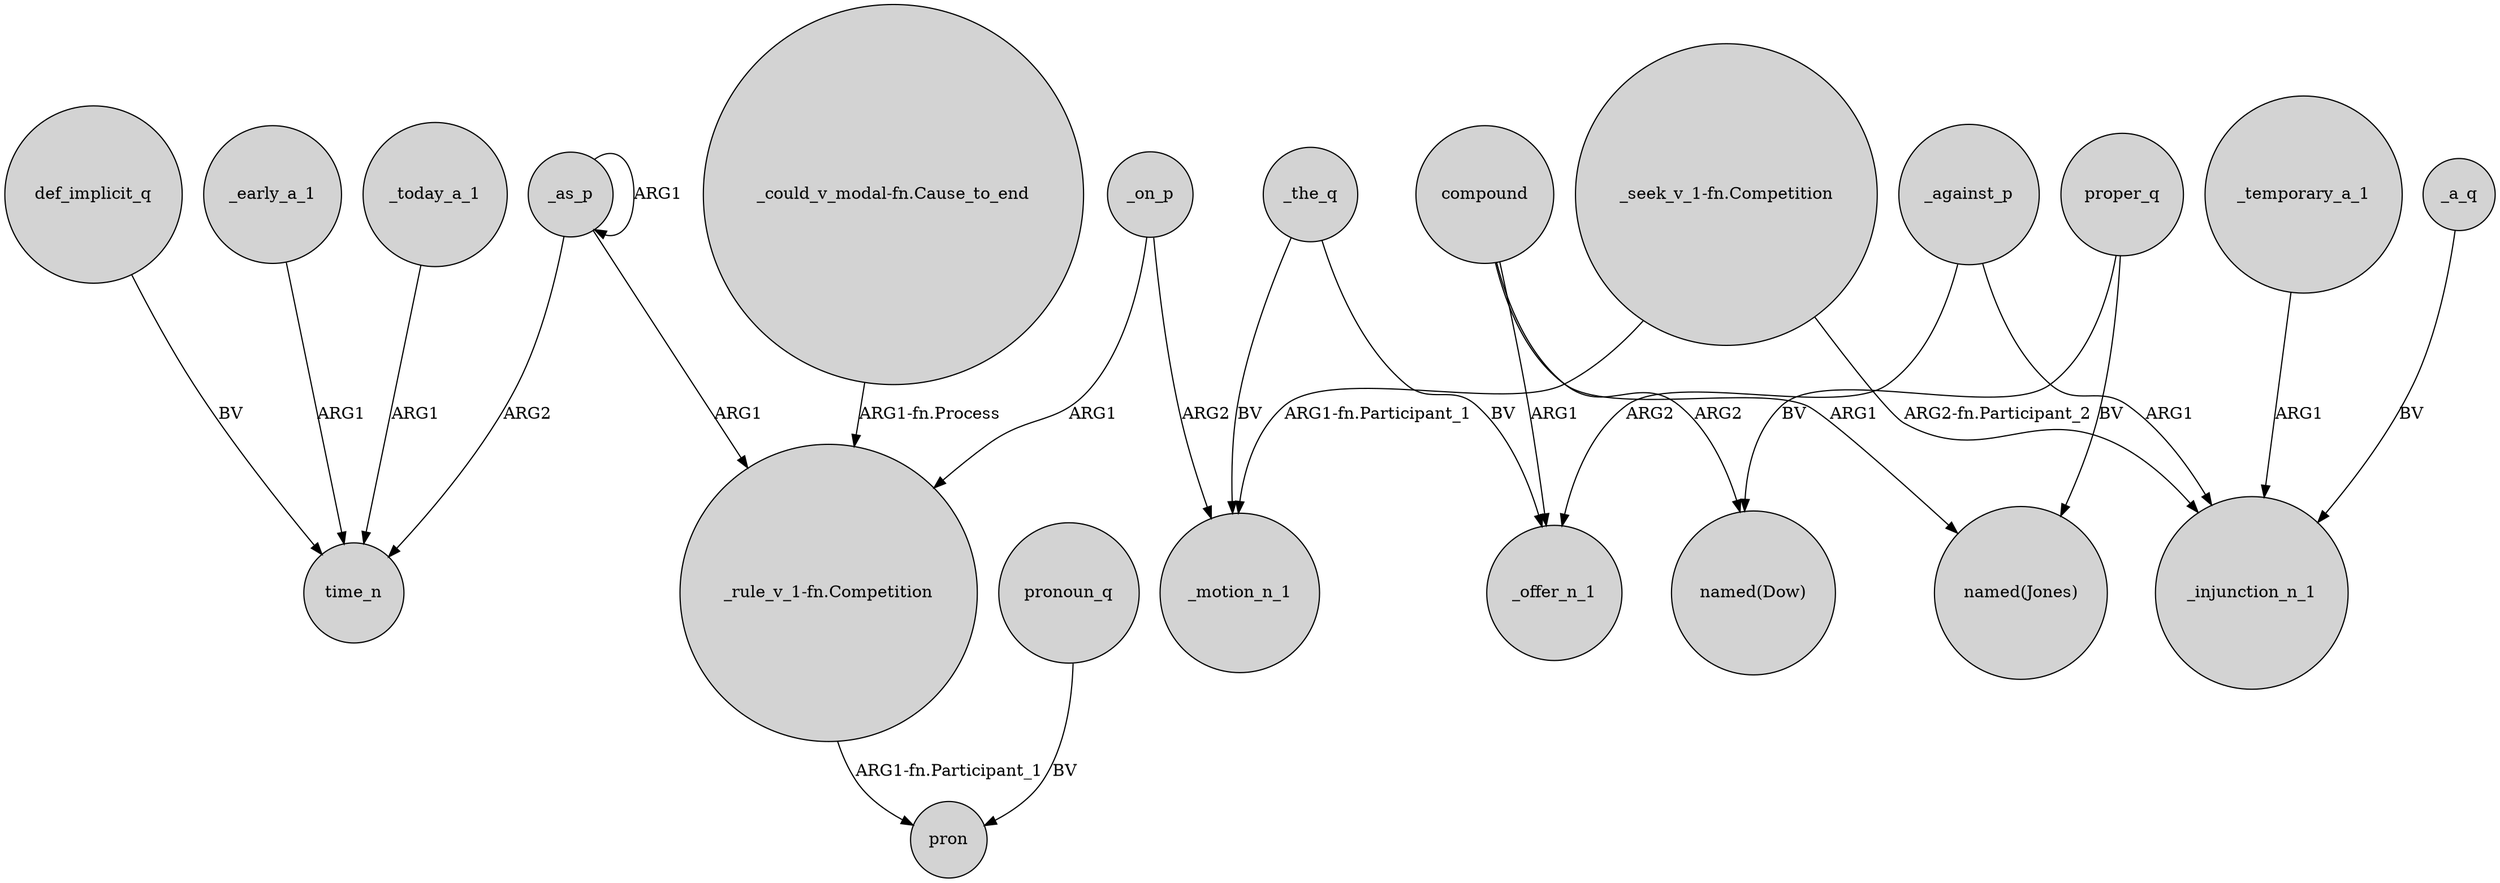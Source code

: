 digraph {
	node [shape=circle style=filled]
	_early_a_1 -> time_n [label=ARG1]
	_as_p -> time_n [label=ARG2]
	compound -> "named(Jones)" [label=ARG1]
	_against_p -> _offer_n_1 [label=ARG2]
	_as_p -> _as_p [label=ARG1]
	"_rule_v_1-fn.Competition" -> pron [label="ARG1-fn.Participant_1"]
	_temporary_a_1 -> _injunction_n_1 [label=ARG1]
	compound -> _offer_n_1 [label=ARG1]
	pronoun_q -> pron [label=BV]
	_against_p -> _injunction_n_1 [label=ARG1]
	_as_p -> "_rule_v_1-fn.Competition" [label=ARG1]
	_a_q -> _injunction_n_1 [label=BV]
	proper_q -> "named(Jones)" [label=BV]
	proper_q -> "named(Dow)" [label=BV]
	_the_q -> _motion_n_1 [label=BV]
	"_seek_v_1-fn.Competition" -> _injunction_n_1 [label="ARG2-fn.Participant_2"]
	_the_q -> _offer_n_1 [label=BV]
	compound -> "named(Dow)" [label=ARG2]
	"_could_v_modal-fn.Cause_to_end" -> "_rule_v_1-fn.Competition" [label="ARG1-fn.Process"]
	_today_a_1 -> time_n [label=ARG1]
	"_seek_v_1-fn.Competition" -> _motion_n_1 [label="ARG1-fn.Participant_1"]
	def_implicit_q -> time_n [label=BV]
	_on_p -> "_rule_v_1-fn.Competition" [label=ARG1]
	_on_p -> _motion_n_1 [label=ARG2]
}
